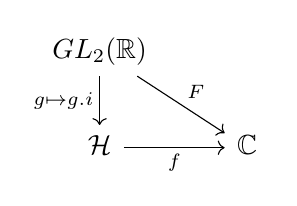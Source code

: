 \begin{tikzcd}
    GL_2(\mathbb{R}) \arrow[rd, "F"] \arrow[d, "g\mapsto g.i"'] &\\
    \mathcal{H} \arrow[r, "f"'] & \mathbb{C}
    \end{tikzcd}    
\end{document}